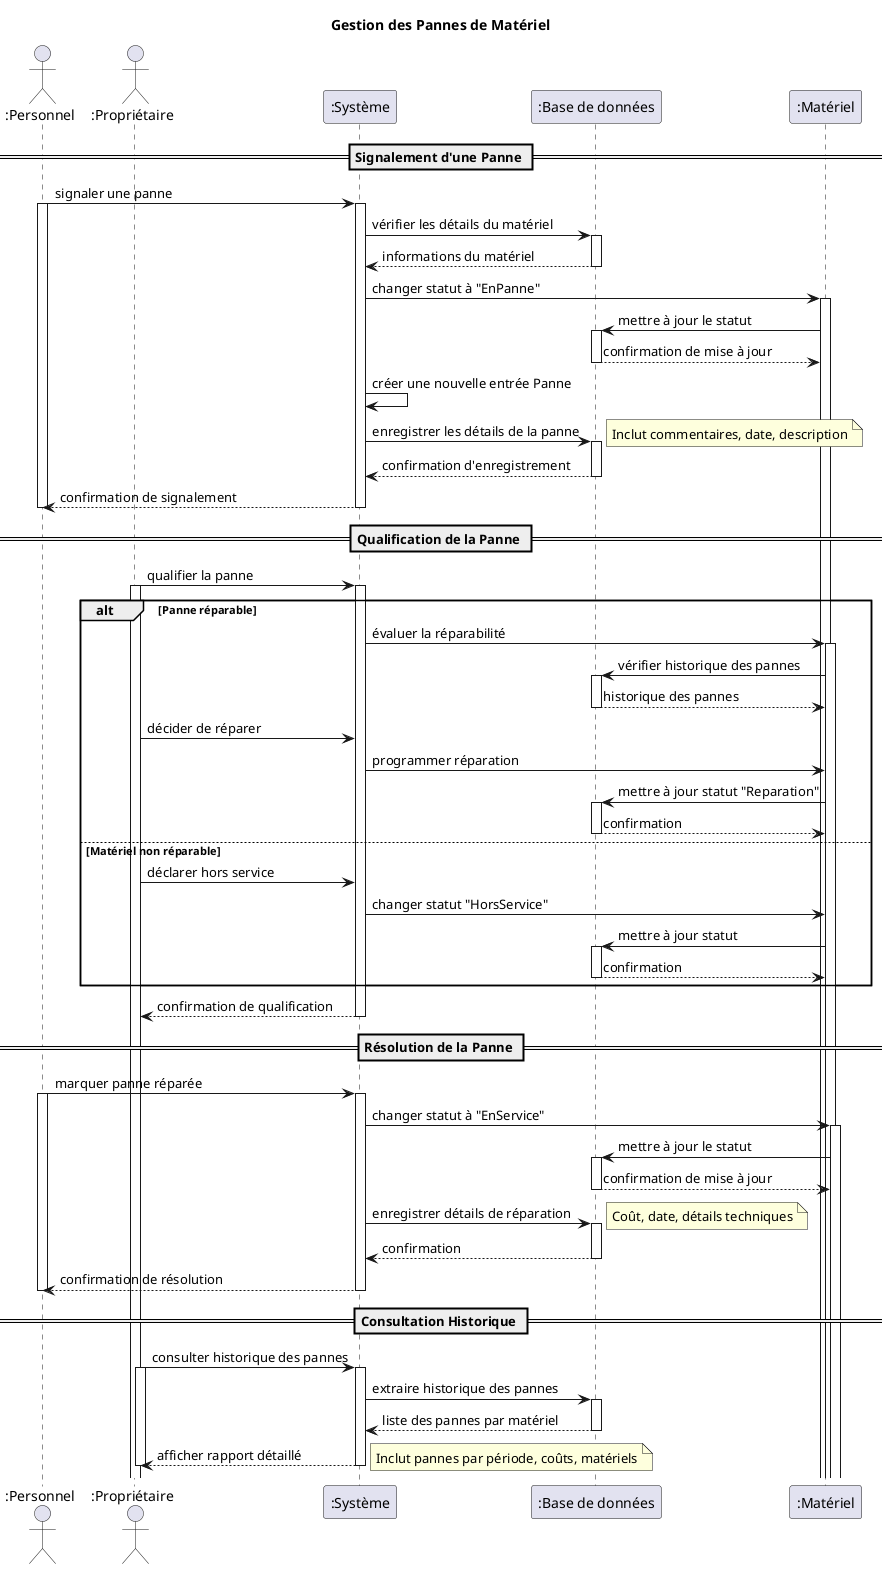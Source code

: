 @startuml
actor ":Personnel" as Personnel
actor ":Propriétaire" as Proprietaire
participant ":Système" as Systeme
participant ":Base de données" as BDD
participant ":Matériel" as Materiel

title Gestion des Pannes de Matériel

== Signalement d'une Panne ==
Personnel -> Systeme : signaler une panne
activate Personnel
activate Systeme

Systeme -> BDD : vérifier les détails du matériel
activate BDD
BDD --> Systeme : informations du matériel
deactivate BDD

Systeme -> Materiel : changer statut à "EnPanne"
activate Materiel
Materiel -> BDD : mettre à jour le statut
activate BDD
BDD --> Materiel : confirmation de mise à jour
deactivate BDD

Systeme -> Systeme : créer une nouvelle entrée Panne
Systeme -> BDD : enregistrer les détails de la panne
activate BDD
note right: Inclut commentaires, date, description
BDD --> Systeme : confirmation d'enregistrement
deactivate BDD

Systeme --> Personnel : confirmation de signalement
deactivate Systeme
deactivate Personnel

== Qualification de la Panne ==
Proprietaire -> Systeme : qualifier la panne
activate Proprietaire
activate Systeme

alt Panne réparable
    Systeme -> Materiel : évaluer la réparabilité
    activate Materiel
    Materiel -> BDD : vérifier historique des pannes
    activate BDD
    BDD --> Materiel : historique des pannes
    deactivate BDD

    Proprietaire -> Systeme : décider de réparer
    Systeme -> Materiel : programmer réparation
    Materiel -> BDD : mettre à jour statut "Reparation"
    activate BDD
    BDD --> Materiel : confirmation
    deactivate BDD
else Matériel non réparable
    Proprietaire -> Systeme : déclarer hors service
    Systeme -> Materiel : changer statut "HorsService"
    Materiel -> BDD : mettre à jour statut
    activate BDD
    BDD --> Materiel : confirmation
    deactivate BDD
end

Systeme --> Proprietaire : confirmation de qualification
deactivate Systeme

== Résolution de la Panne ==
Personnel -> Systeme : marquer panne réparée
activate Personnel
activate Systeme

Systeme -> Materiel : changer statut à "EnService"
activate Materiel
Materiel -> BDD : mettre à jour le statut
activate BDD
BDD --> Materiel : confirmation de mise à jour
deactivate BDD

Systeme -> BDD : enregistrer détails de réparation
activate BDD
note right: Coût, date, détails techniques
BDD --> Systeme : confirmation
deactivate BDD

Systeme --> Personnel : confirmation de résolution
deactivate Systeme
deactivate Personnel

== Consultation Historique ==
Proprietaire -> Systeme : consulter historique des pannes
activate Proprietaire
activate Systeme

Systeme -> BDD : extraire historique des pannes
activate BDD
BDD --> Systeme : liste des pannes par matériel
deactivate BDD

Systeme --> Proprietaire : afficher rapport détaillé
note right: Inclut pannes par période, coûts, matériels
deactivate Systeme
deactivate Proprietaire

@enduml
